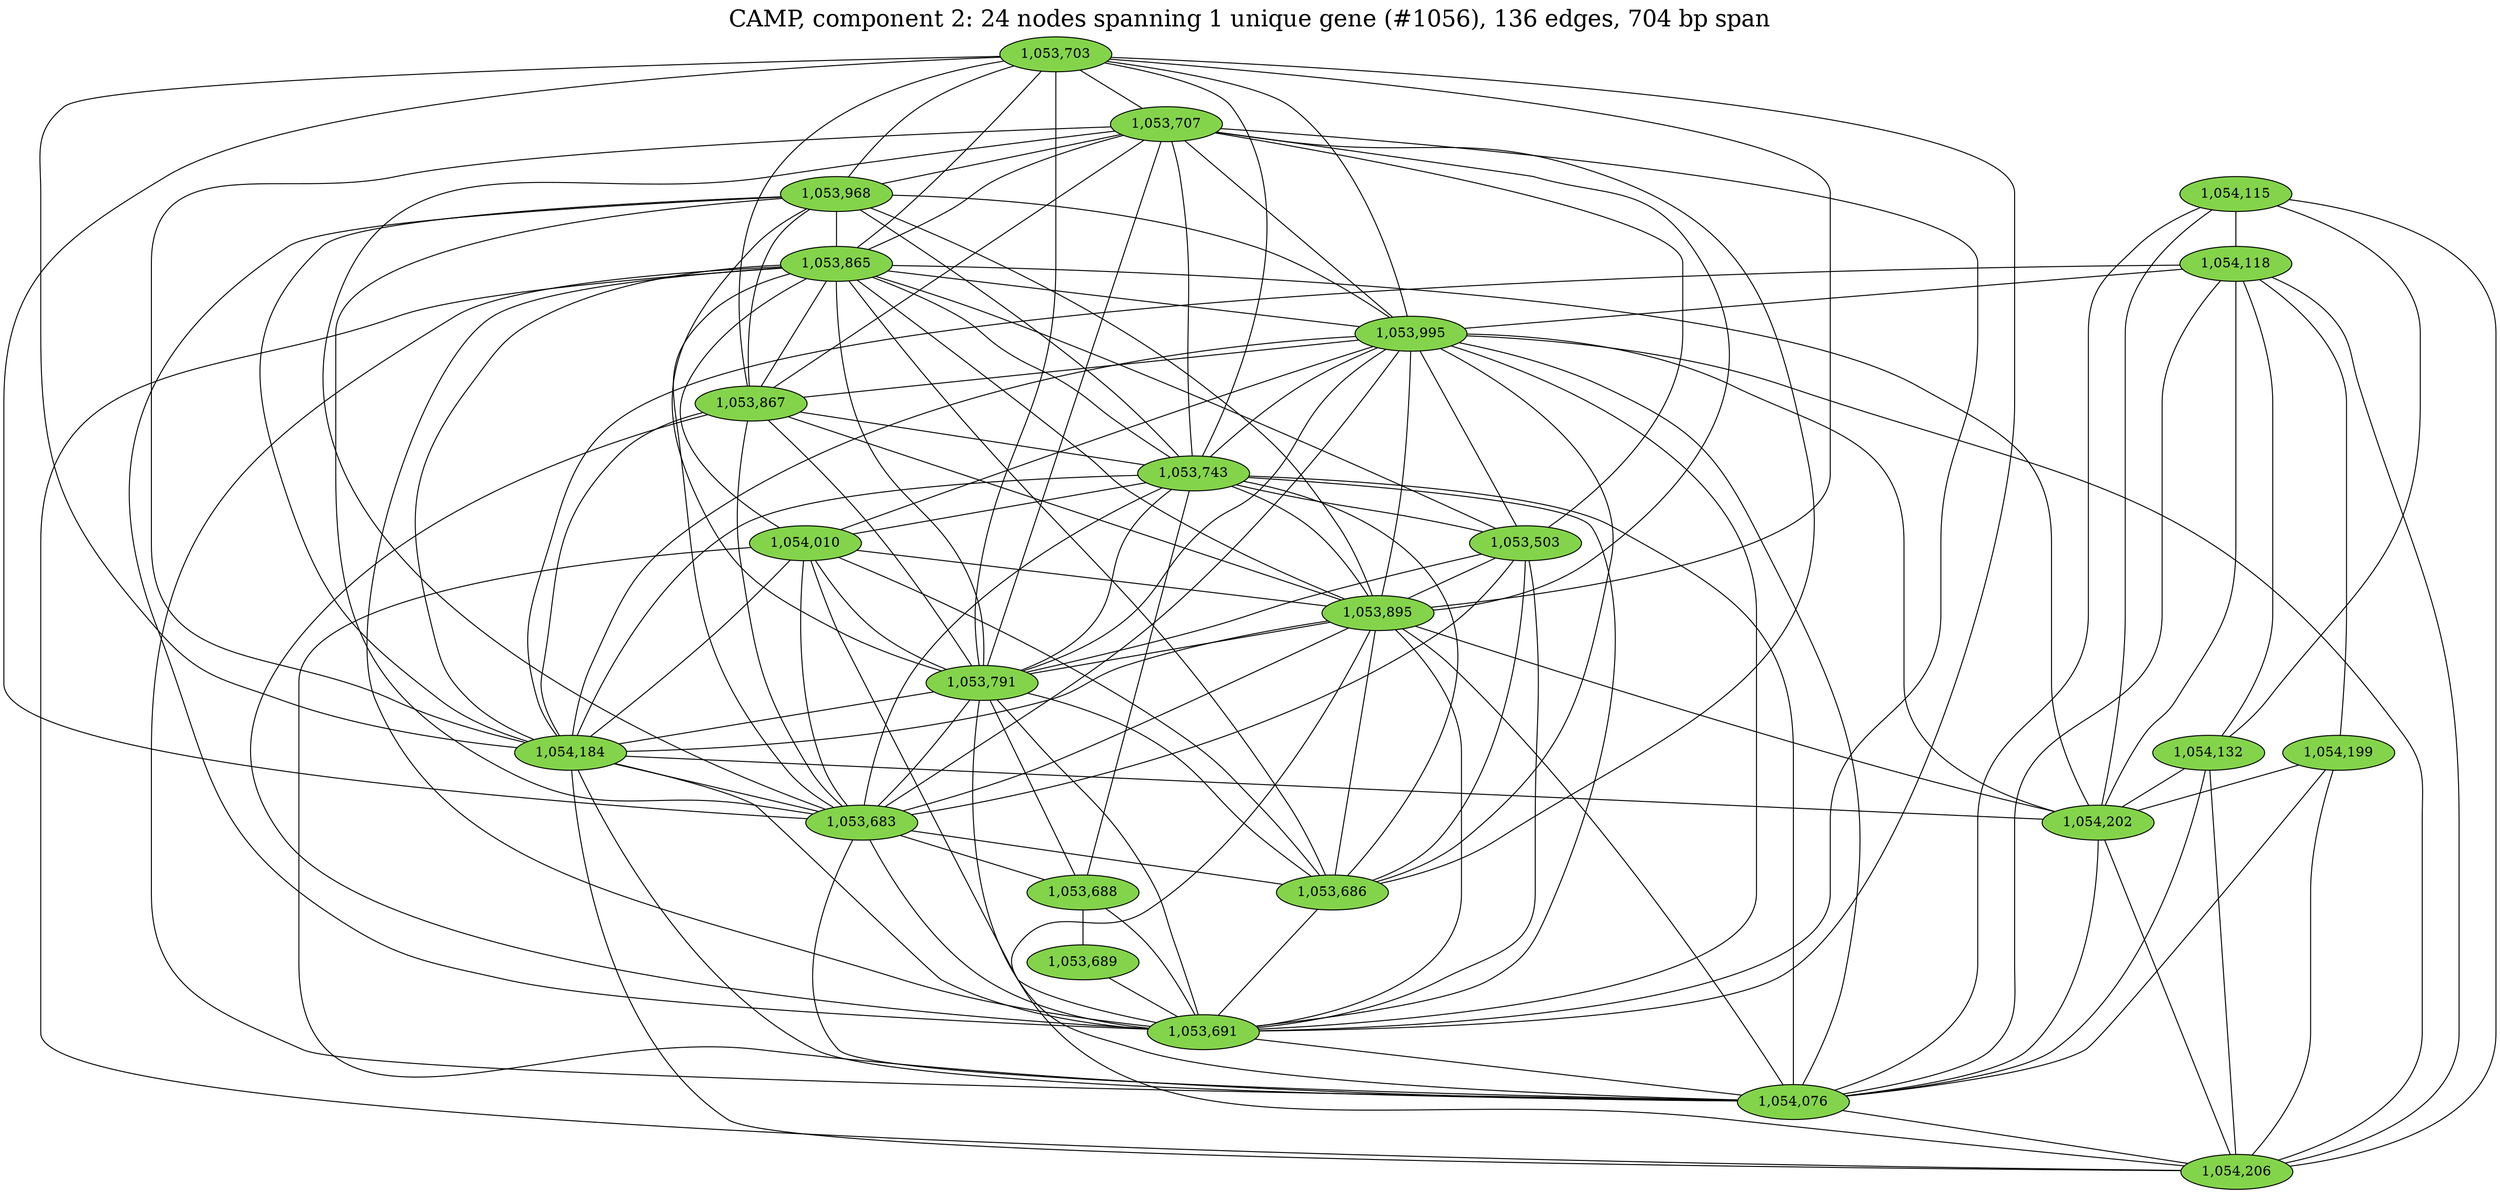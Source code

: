 graph CAMP_cc2 {
	overlap="prism50";
	outputorder="edgesfirst";
	node [style="filled"];
	label="CAMP, component 2: 24 nodes spanning 1 unique gene (#1056), 136 edges, 704 bp span";
	labelloc="t";
	fontsize=24;
	"1,053,503" [fillcolor="#84d44b", fontcolor="#000000"];
	"1,053,683" [fillcolor="#84d44b", fontcolor="#000000"];
	"1,053,686" [fillcolor="#84d44b", fontcolor="#000000"];
	"1,053,688" [fillcolor="#84d44b", fontcolor="#000000"];
	"1,053,689" [fillcolor="#84d44b", fontcolor="#000000"];
	"1,053,691" [fillcolor="#84d44b", fontcolor="#000000"];
	"1,053,703" [fillcolor="#84d44b", fontcolor="#000000"];
	"1,053,707" [fillcolor="#84d44b", fontcolor="#000000"];
	"1,053,743" [fillcolor="#84d44b", fontcolor="#000000"];
	"1,053,791" [fillcolor="#84d44b", fontcolor="#000000"];
	"1,053,865" [fillcolor="#84d44b", fontcolor="#000000"];
	"1,053,867" [fillcolor="#84d44b", fontcolor="#000000"];
	"1,053,895" [fillcolor="#84d44b", fontcolor="#000000"];
	"1,053,968" [fillcolor="#84d44b", fontcolor="#000000"];
	"1,053,995" [fillcolor="#84d44b", fontcolor="#000000"];
	"1,054,010" [fillcolor="#84d44b", fontcolor="#000000"];
	"1,054,076" [fillcolor="#84d44b", fontcolor="#000000"];
	"1,054,115" [fillcolor="#84d44b", fontcolor="#000000"];
	"1,054,118" [fillcolor="#84d44b", fontcolor="#000000"];
	"1,054,132" [fillcolor="#84d44b", fontcolor="#000000"];
	"1,054,184" [fillcolor="#84d44b", fontcolor="#000000"];
	"1,054,199" [fillcolor="#84d44b", fontcolor="#000000"];
	"1,054,202" [fillcolor="#84d44b", fontcolor="#000000"];
	"1,054,206" [fillcolor="#84d44b", fontcolor="#000000"];
	"1,053,703" -- "1,053,683";
	"1,053,703" -- "1,053,691";
	"1,053,703" -- "1,053,707";
	"1,053,703" -- "1,053,743";
	"1,053,703" -- "1,053,791";
	"1,053,703" -- "1,053,865";
	"1,053,703" -- "1,053,867";
	"1,053,703" -- "1,053,895";
	"1,053,703" -- "1,053,968";
	"1,053,703" -- "1,053,995";
	"1,053,703" -- "1,054,184";
	"1,053,707" -- "1,053,503";
	"1,053,707" -- "1,053,683";
	"1,053,707" -- "1,053,686";
	"1,053,707" -- "1,053,691";
	"1,053,707" -- "1,053,743";
	"1,053,707" -- "1,053,791";
	"1,053,707" -- "1,053,865";
	"1,053,707" -- "1,053,867";
	"1,053,707" -- "1,053,895";
	"1,053,707" -- "1,053,968";
	"1,053,707" -- "1,053,995";
	"1,053,707" -- "1,054,184";
	"1,053,968" -- "1,053,683";
	"1,053,968" -- "1,053,691";
	"1,053,968" -- "1,053,743";
	"1,053,968" -- "1,053,791";
	"1,053,968" -- "1,053,865";
	"1,053,968" -- "1,053,867";
	"1,053,968" -- "1,053,895";
	"1,053,968" -- "1,053,995";
	"1,053,968" -- "1,054,184";
	"1,054,115" -- "1,054,076";
	"1,054,115" -- "1,054,118";
	"1,054,115" -- "1,054,132";
	"1,054,115" -- "1,054,202";
	"1,054,115" -- "1,054,206";
	"1,054,118" -- "1,053,995";
	"1,054,118" -- "1,054,076";
	"1,054,118" -- "1,054,132";
	"1,054,118" -- "1,054,184";
	"1,054,118" -- "1,054,199";
	"1,054,118" -- "1,054,202";
	"1,054,118" -- "1,054,206";
	"1,053,865" -- "1,053,503";
	"1,053,865" -- "1,053,683";
	"1,053,865" -- "1,053,686";
	"1,053,865" -- "1,053,691";
	"1,053,865" -- "1,053,743";
	"1,053,865" -- "1,053,791";
	"1,053,865" -- "1,053,867";
	"1,053,865" -- "1,053,895";
	"1,053,865" -- "1,053,995";
	"1,053,865" -- "1,054,010";
	"1,053,865" -- "1,054,076";
	"1,053,865" -- "1,054,184";
	"1,053,865" -- "1,054,202";
	"1,053,865" -- "1,054,206";
	"1,053,995" -- "1,053,503";
	"1,053,995" -- "1,053,683";
	"1,053,995" -- "1,053,686";
	"1,053,995" -- "1,053,691";
	"1,053,995" -- "1,053,743";
	"1,053,995" -- "1,053,791";
	"1,053,995" -- "1,053,867";
	"1,053,995" -- "1,053,895";
	"1,053,995" -- "1,054,010";
	"1,053,995" -- "1,054,076";
	"1,053,995" -- "1,054,184";
	"1,053,995" -- "1,054,202";
	"1,053,995" -- "1,054,206";
	"1,053,867" -- "1,053,683";
	"1,053,867" -- "1,053,691";
	"1,053,867" -- "1,053,743";
	"1,053,867" -- "1,053,791";
	"1,053,867" -- "1,053,895";
	"1,053,867" -- "1,054,184";
	"1,053,743" -- "1,053,503";
	"1,053,743" -- "1,053,683";
	"1,053,743" -- "1,053,686";
	"1,053,743" -- "1,053,688";
	"1,053,743" -- "1,053,691";
	"1,053,743" -- "1,053,791";
	"1,053,743" -- "1,053,895";
	"1,053,743" -- "1,054,010";
	"1,053,743" -- "1,054,076";
	"1,053,743" -- "1,054,184";
	"1,054,132" -- "1,054,076";
	"1,054,132" -- "1,054,202";
	"1,054,132" -- "1,054,206";
	"1,054,010" -- "1,053,683";
	"1,054,010" -- "1,053,686";
	"1,054,010" -- "1,053,691";
	"1,054,010" -- "1,053,791";
	"1,054,010" -- "1,053,895";
	"1,054,010" -- "1,054,076";
	"1,054,010" -- "1,054,184";
	"1,053,503" -- "1,053,683";
	"1,053,503" -- "1,053,686";
	"1,053,503" -- "1,053,691";
	"1,053,503" -- "1,053,791";
	"1,053,503" -- "1,053,895";
	"1,053,895" -- "1,053,683";
	"1,053,895" -- "1,053,686";
	"1,053,895" -- "1,053,691";
	"1,053,895" -- "1,053,791";
	"1,053,895" -- "1,054,076";
	"1,053,895" -- "1,054,184";
	"1,053,895" -- "1,054,202";
	"1,053,895" -- "1,054,206";
	"1,053,791" -- "1,053,683";
	"1,053,791" -- "1,053,686";
	"1,053,791" -- "1,053,688";
	"1,053,791" -- "1,053,691";
	"1,053,791" -- "1,054,076";
	"1,053,791" -- "1,054,184";
	"1,054,184" -- "1,053,683";
	"1,054,184" -- "1,053,691";
	"1,054,184" -- "1,054,076";
	"1,054,184" -- "1,054,202";
	"1,054,184" -- "1,054,206";
	"1,053,683" -- "1,053,686";
	"1,053,683" -- "1,053,688";
	"1,053,683" -- "1,053,691";
	"1,053,683" -- "1,054,076";
	"1,053,686" -- "1,053,691";
	"1,054,199" -- "1,054,076";
	"1,054,199" -- "1,054,202";
	"1,054,199" -- "1,054,206";
	"1,053,688" -- "1,053,689";
	"1,053,688" -- "1,053,691";
	"1,053,689" -- "1,053,691";
	"1,054,202" -- "1,054,076";
	"1,054,202" -- "1,054,206";
	"1,053,691" -- "1,054,076";
	"1,054,076" -- "1,054,206";
}